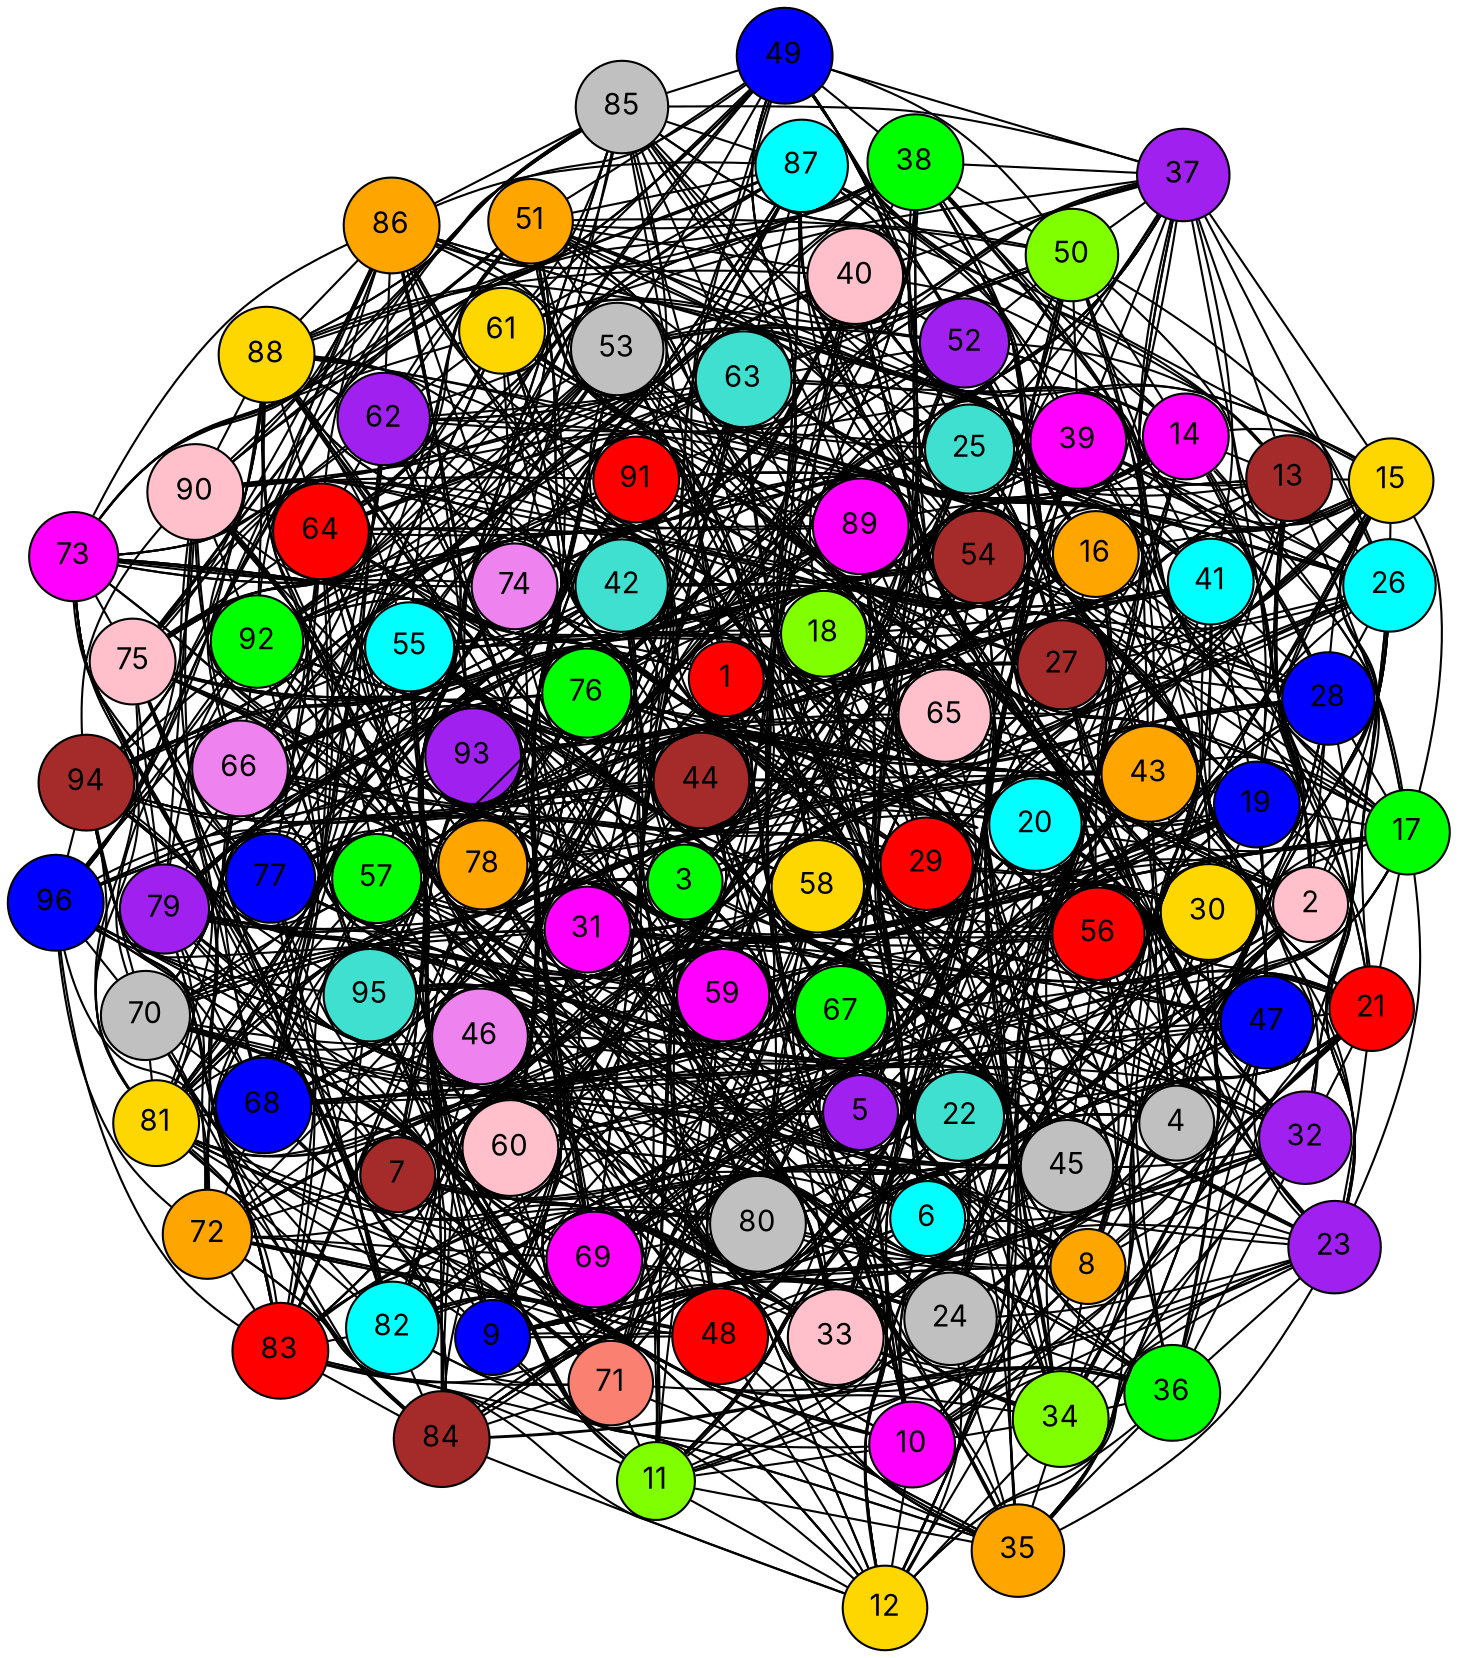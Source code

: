 graph G {
  layout=neato;
  overlap=false;
  splines=true;
  node [shape=circle, style=filled, fontname=Inter];
  1 [label="1", fillcolor="red", tooltip="v1 color 0"];
  2 [label="2", fillcolor="pink", tooltip="v2 color 9"];
  3 [label="3", fillcolor="green", tooltip="v3 color 1"];
  4 [label="4", fillcolor="gray", tooltip="v4 color 10"];
  5 [label="5", fillcolor="purple", tooltip="v5 color 7"];
  6 [label="6", fillcolor="cyan", tooltip="v6 color 4"];
  7 [label="7", fillcolor="brown", tooltip="v7 color 8"];
  8 [label="8", fillcolor="orange", tooltip="v8 color 6"];
  9 [label="9", fillcolor="blue", tooltip="v9 color 2"];
  10 [label="10", fillcolor="magenta", tooltip="v10 color 5"];
  11 [label="11", fillcolor="chartreuse", tooltip="v11 color 13"];
  12 [label="12", fillcolor="gold", tooltip="v12 color 3"];
  13 [label="13", fillcolor="brown", tooltip="v13 color 8"];
  14 [label="14", fillcolor="magenta", tooltip="v14 color 5"];
  15 [label="15", fillcolor="gold", tooltip="v15 color 3"];
  16 [label="16", fillcolor="orange", tooltip="v16 color 6"];
  17 [label="17", fillcolor="green", tooltip="v17 color 1"];
  18 [label="18", fillcolor="chartreuse", tooltip="v18 color 13"];
  19 [label="19", fillcolor="blue", tooltip="v19 color 2"];
  20 [label="20", fillcolor="cyan", tooltip="v20 color 4"];
  21 [label="21", fillcolor="red", tooltip="v21 color 0"];
  22 [label="22", fillcolor="turquoise", tooltip="v22 color 11"];
  23 [label="23", fillcolor="purple", tooltip="v23 color 7"];
  24 [label="24", fillcolor="gray", tooltip="v24 color 10"];
  25 [label="25", fillcolor="turquoise", tooltip="v25 color 11"];
  26 [label="26", fillcolor="cyan", tooltip="v26 color 4"];
  27 [label="27", fillcolor="brown", tooltip="v27 color 8"];
  28 [label="28", fillcolor="blue", tooltip="v28 color 2"];
  29 [label="29", fillcolor="red", tooltip="v29 color 0"];
  30 [label="30", fillcolor="gold", tooltip="v30 color 3"];
  31 [label="31", fillcolor="magenta", tooltip="v31 color 5"];
  32 [label="32", fillcolor="purple", tooltip="v32 color 7"];
  33 [label="33", fillcolor="pink", tooltip="v33 color 9"];
  34 [label="34", fillcolor="chartreuse", tooltip="v34 color 13"];
  35 [label="35", fillcolor="orange", tooltip="v35 color 6"];
  36 [label="36", fillcolor="green", tooltip="v36 color 1"];
  37 [label="37", fillcolor="purple", tooltip="v37 color 7"];
  38 [label="38", fillcolor="green", tooltip="v38 color 1"];
  39 [label="39", fillcolor="magenta", tooltip="v39 color 5"];
  40 [label="40", fillcolor="pink", tooltip="v40 color 9"];
  41 [label="41", fillcolor="cyan", tooltip="v41 color 4"];
  42 [label="42", fillcolor="turquoise", tooltip="v42 color 11"];
  43 [label="43", fillcolor="orange", tooltip="v43 color 6"];
  44 [label="44", fillcolor="brown", tooltip="v44 color 8"];
  45 [label="45", fillcolor="gray", tooltip="v45 color 10"];
  46 [label="46", fillcolor="violet", tooltip="v46 color 12"];
  47 [label="47", fillcolor="blue", tooltip="v47 color 2"];
  48 [label="48", fillcolor="red", tooltip="v48 color 0"];
  49 [label="49", fillcolor="blue", tooltip="v49 color 2"];
  50 [label="50", fillcolor="chartreuse", tooltip="v50 color 13"];
  51 [label="51", fillcolor="orange", tooltip="v51 color 6"];
  52 [label="52", fillcolor="purple", tooltip="v52 color 7"];
  53 [label="53", fillcolor="gray", tooltip="v53 color 10"];
  54 [label="54", fillcolor="brown", tooltip="v54 color 8"];
  55 [label="55", fillcolor="cyan", tooltip="v55 color 4"];
  56 [label="56", fillcolor="red", tooltip="v56 color 0"];
  57 [label="57", fillcolor="green", tooltip="v57 color 1"];
  58 [label="58", fillcolor="gold", tooltip="v58 color 3"];
  59 [label="59", fillcolor="magenta", tooltip="v59 color 5"];
  60 [label="60", fillcolor="pink", tooltip="v60 color 9"];
  61 [label="61", fillcolor="gold", tooltip="v61 color 3"];
  62 [label="62", fillcolor="purple", tooltip="v62 color 7"];
  63 [label="63", fillcolor="turquoise", tooltip="v63 color 11"];
  64 [label="64", fillcolor="red", tooltip="v64 color 0"];
  65 [label="65", fillcolor="pink", tooltip="v65 color 9"];
  66 [label="66", fillcolor="violet", tooltip="v66 color 12"];
  67 [label="67", fillcolor="green", tooltip="v67 color 1"];
  68 [label="68", fillcolor="blue", tooltip="v68 color 2"];
  69 [label="69", fillcolor="magenta", tooltip="v69 color 5"];
  70 [label="70", fillcolor="gray", tooltip="v70 color 10"];
  71 [label="71", fillcolor="salmon", tooltip="v71 color 14"];
  72 [label="72", fillcolor="orange", tooltip="v72 color 6"];
  73 [label="73", fillcolor="magenta", tooltip="v73 color 5"];
  74 [label="74", fillcolor="violet", tooltip="v74 color 12"];
  75 [label="75", fillcolor="pink", tooltip="v75 color 9"];
  76 [label="76", fillcolor="green", tooltip="v76 color 1"];
  77 [label="77", fillcolor="blue", tooltip="v77 color 2"];
  78 [label="78", fillcolor="orange", tooltip="v78 color 6"];
  79 [label="79", fillcolor="purple", tooltip="v79 color 7"];
  80 [label="80", fillcolor="gray", tooltip="v80 color 10"];
  81 [label="81", fillcolor="gold", tooltip="v81 color 3"];
  82 [label="82", fillcolor="cyan", tooltip="v82 color 4"];
  83 [label="83", fillcolor="red", tooltip="v83 color 0"];
  84 [label="84", fillcolor="brown", tooltip="v84 color 8"];
  85 [label="85", fillcolor="gray", tooltip="v85 color 10"];
  86 [label="86", fillcolor="orange", tooltip="v86 color 6"];
  87 [label="87", fillcolor="cyan", tooltip="v87 color 4"];
  88 [label="88", fillcolor="gold", tooltip="v88 color 3"];
  89 [label="89", fillcolor="magenta", tooltip="v89 color 5"];
  90 [label="90", fillcolor="pink", tooltip="v90 color 9"];
  91 [label="91", fillcolor="red", tooltip="v91 color 0"];
  92 [label="92", fillcolor="green", tooltip="v92 color 1"];
  93 [label="93", fillcolor="purple", tooltip="v93 color 7"];
  94 [label="94", fillcolor="brown", tooltip="v94 color 8"];
  95 [label="95", fillcolor="turquoise", tooltip="v95 color 11"];
  96 [label="96", fillcolor="blue", tooltip="v96 color 2"];
  1 -- 2;
  1 -- 3;
  1 -- 4;
  1 -- 5;
  1 -- 6;
  1 -- 7;
  1 -- 8;
  1 -- 9;
  1 -- 10;
  1 -- 11;
  1 -- 12;
  1 -- 13;
  1 -- 14;
  1 -- 25;
  1 -- 27;
  1 -- 37;
  1 -- 40;
  1 -- 49;
  1 -- 53;
  1 -- 61;
  1 -- 66;
  1 -- 73;
  1 -- 79;
  1 -- 85;
  1 -- 92;
  2 -- 3;
  2 -- 4;
  2 -- 5;
  2 -- 6;
  2 -- 7;
  2 -- 8;
  2 -- 9;
  2 -- 10;
  2 -- 11;
  2 -- 12;
  2 -- 13;
  2 -- 14;
  2 -- 15;
  2 -- 26;
  2 -- 28;
  2 -- 38;
  2 -- 41;
  2 -- 50;
  2 -- 54;
  2 -- 62;
  2 -- 67;
  2 -- 74;
  2 -- 80;
  2 -- 86;
  2 -- 93;
  3 -- 4;
  3 -- 5;
  3 -- 6;
  3 -- 7;
  3 -- 8;
  3 -- 9;
  3 -- 10;
  3 -- 11;
  3 -- 12;
  3 -- 14;
  3 -- 15;
  3 -- 16;
  3 -- 25;
  3 -- 27;
  3 -- 29;
  3 -- 39;
  3 -- 42;
  3 -- 51;
  3 -- 55;
  3 -- 63;
  3 -- 68;
  3 -- 75;
  3 -- 81;
  3 -- 87;
  3 -- 94;
  4 -- 5;
  4 -- 6;
  4 -- 7;
  4 -- 8;
  4 -- 9;
  4 -- 10;
  4 -- 11;
  4 -- 12;
  4 -- 15;
  4 -- 16;
  4 -- 17;
  4 -- 26;
  4 -- 28;
  4 -- 30;
  4 -- 37;
  4 -- 40;
  4 -- 43;
  4 -- 52;
  4 -- 56;
  4 -- 64;
  4 -- 69;
  4 -- 76;
  4 -- 82;
  4 -- 88;
  4 -- 95;
  5 -- 6;
  5 -- 7;
  5 -- 8;
  5 -- 9;
  5 -- 10;
  5 -- 11;
  5 -- 12;
  5 -- 16;
  5 -- 17;
  5 -- 18;
  5 -- 27;
  5 -- 29;
  5 -- 31;
  5 -- 38;
  5 -- 41;
  5 -- 44;
  5 -- 49;
  5 -- 53;
  5 -- 57;
  5 -- 65;
  5 -- 70;
  5 -- 77;
  5 -- 83;
  5 -- 89;
  5 -- 96;
  6 -- 7;
  6 -- 8;
  6 -- 9;
  6 -- 10;
  6 -- 11;
  6 -- 12;
  6 -- 17;
  6 -- 18;
  6 -- 19;
  6 -- 28;
  6 -- 30;
  6 -- 32;
  6 -- 39;
  6 -- 42;
  6 -- 45;
  6 -- 50;
  6 -- 54;
  6 -- 58;
  6 -- 61;
  6 -- 66;
  6 -- 71;
  6 -- 78;
  6 -- 84;
  6 -- 90;
  7 -- 8;
  7 -- 9;
  7 -- 10;
  7 -- 11;
  7 -- 12;
  7 -- 18;
  7 -- 19;
  7 -- 20;
  7 -- 29;
  7 -- 31;
  7 -- 33;
  7 -- 40;
  7 -- 43;
  7 -- 46;
  7 -- 51;
  7 -- 55;
  7 -- 59;
  7 -- 62;
  7 -- 67;
  7 -- 72;
  7 -- 73;
  7 -- 79;
  7 -- 91;
  8 -- 9;
  8 -- 10;
  8 -- 11;
  8 -- 12;
  8 -- 19;
  8 -- 20;
  8 -- 21;
  8 -- 30;
  8 -- 32;
  8 -- 34;
  8 -- 41;
  8 -- 44;
  8 -- 47;
  8 -- 52;
  8 -- 56;
  8 -- 60;
  8 -- 63;
  8 -- 68;
  8 -- 74;
  8 -- 80;
  8 -- 85;
  8 -- 92;
  9 -- 10;
  9 -- 11;
  9 -- 12;
  9 -- 20;
  9 -- 21;
  9 -- 22;
  9 -- 31;
  9 -- 33;
  9 -- 35;
  9 -- 42;
  9 -- 45;
  9 -- 48;
  9 -- 53;
  9 -- 57;
  9 -- 64;
  9 -- 69;
  9 -- 75;
  9 -- 81;
  9 -- 86;
  9 -- 93;
  10 -- 11;
  10 -- 12;
  10 -- 21;
  10 -- 22;
  10 -- 23;
  10 -- 32;
  10 -- 34;
  10 -- 36;
  10 -- 43;
  10 -- 46;
  10 -- 54;
  10 -- 58;
  10 -- 65;
  10 -- 70;
  10 -- 76;
  10 -- 82;
  10 -- 87;
  10 -- 94;
  11 -- 12;
  11 -- 22;
  11 -- 23;
  11 -- 24;
  11 -- 33;
  11 -- 35;
  11 -- 44;
  11 -- 47;
  11 -- 55;
  11 -- 59;
  11 -- 66;
  11 -- 71;
  11 -- 77;
  11 -- 83;
  11 -- 88;
  11 -- 95;
  12 -- 23;
  12 -- 24;
  12 -- 34;
  12 -- 36;
  12 -- 45;
  12 -- 48;
  12 -- 56;
  12 -- 60;
  12 -- 67;
  12 -- 72;
  12 -- 78;
  12 -- 84;
  12 -- 89;
  12 -- 96;
  13 -- 14;
  13 -- 15;
  13 -- 16;
  13 -- 17;
  13 -- 18;
  13 -- 19;
  13 -- 20;
  13 -- 21;
  13 -- 22;
  13 -- 23;
  13 -- 24;
  13 -- 25;
  13 -- 26;
  13 -- 37;
  13 -- 39;
  13 -- 49;
  13 -- 52;
  13 -- 61;
  13 -- 65;
  13 -- 73;
  13 -- 78;
  13 -- 85;
  13 -- 91;
  14 -- 15;
  14 -- 16;
  14 -- 17;
  14 -- 18;
  14 -- 19;
  14 -- 20;
  14 -- 21;
  14 -- 22;
  14 -- 23;
  14 -- 24;
  14 -- 25;
  14 -- 26;
  14 -- 27;
  14 -- 38;
  14 -- 40;
  14 -- 50;
  14 -- 53;
  14 -- 62;
  14 -- 66;
  14 -- 74;
  14 -- 79;
  14 -- 86;
  14 -- 92;
  15 -- 16;
  15 -- 17;
  15 -- 18;
  15 -- 19;
  15 -- 20;
  15 -- 21;
  15 -- 22;
  15 -- 23;
  15 -- 24;
  15 -- 26;
  15 -- 27;
  15 -- 28;
  15 -- 37;
  15 -- 39;
  15 -- 41;
  15 -- 51;
  15 -- 54;
  15 -- 63;
  15 -- 67;
  15 -- 75;
  15 -- 80;
  15 -- 87;
  15 -- 93;
  16 -- 17;
  16 -- 18;
  16 -- 19;
  16 -- 20;
  16 -- 21;
  16 -- 22;
  16 -- 23;
  16 -- 24;
  16 -- 27;
  16 -- 28;
  16 -- 29;
  16 -- 38;
  16 -- 40;
  16 -- 42;
  16 -- 49;
  16 -- 52;
  16 -- 55;
  16 -- 64;
  16 -- 68;
  16 -- 76;
  16 -- 81;
  16 -- 88;
  16 -- 94;
  17 -- 18;
  17 -- 19;
  17 -- 20;
  17 -- 21;
  17 -- 22;
  17 -- 23;
  17 -- 24;
  17 -- 28;
  17 -- 29;
  17 -- 30;
  17 -- 39;
  17 -- 41;
  17 -- 43;
  17 -- 50;
  17 -- 53;
  17 -- 56;
  17 -- 61;
  17 -- 65;
  17 -- 69;
  17 -- 77;
  17 -- 82;
  17 -- 89;
  17 -- 95;
  18 -- 19;
  18 -- 20;
  18 -- 21;
  18 -- 22;
  18 -- 23;
  18 -- 24;
  18 -- 29;
  18 -- 30;
  18 -- 31;
  18 -- 40;
  18 -- 42;
  18 -- 44;
  18 -- 51;
  18 -- 54;
  18 -- 57;
  18 -- 62;
  18 -- 66;
  18 -- 70;
  18 -- 73;
  18 -- 78;
  18 -- 83;
  18 -- 90;
  18 -- 96;
  19 -- 20;
  19 -- 21;
  19 -- 22;
  19 -- 23;
  19 -- 24;
  19 -- 30;
  19 -- 31;
  19 -- 32;
  19 -- 41;
  19 -- 43;
  19 -- 45;
  19 -- 52;
  19 -- 55;
  19 -- 58;
  19 -- 63;
  19 -- 67;
  19 -- 71;
  19 -- 74;
  19 -- 79;
  19 -- 84;
  19 -- 85;
  19 -- 91;
  20 -- 21;
  20 -- 22;
  20 -- 23;
  20 -- 24;
  20 -- 31;
  20 -- 32;
  20 -- 33;
  20 -- 42;
  20 -- 44;
  20 -- 46;
  20 -- 53;
  20 -- 56;
  20 -- 59;
  20 -- 64;
  20 -- 68;
  20 -- 72;
  20 -- 75;
  20 -- 80;
  20 -- 86;
  20 -- 92;
  21 -- 22;
  21 -- 23;
  21 -- 24;
  21 -- 32;
  21 -- 33;
  21 -- 34;
  21 -- 43;
  21 -- 45;
  21 -- 47;
  21 -- 54;
  21 -- 57;
  21 -- 60;
  21 -- 65;
  21 -- 69;
  21 -- 76;
  21 -- 81;
  21 -- 87;
  21 -- 93;
  22 -- 23;
  22 -- 24;
  22 -- 33;
  22 -- 34;
  22 -- 35;
  22 -- 44;
  22 -- 46;
  22 -- 48;
  22 -- 55;
  22 -- 58;
  22 -- 66;
  22 -- 70;
  22 -- 77;
  22 -- 82;
  22 -- 88;
  22 -- 94;
  23 -- 24;
  23 -- 34;
  23 -- 35;
  23 -- 36;
  23 -- 45;
  23 -- 47;
  23 -- 56;
  23 -- 59;
  23 -- 67;
  23 -- 71;
  23 -- 78;
  23 -- 83;
  23 -- 89;
  23 -- 95;
  24 -- 35;
  24 -- 36;
  24 -- 46;
  24 -- 48;
  24 -- 57;
  24 -- 60;
  24 -- 68;
  24 -- 72;
  24 -- 79;
  24 -- 84;
  24 -- 90;
  24 -- 96;
  25 -- 26;
  25 -- 27;
  25 -- 28;
  25 -- 29;
  25 -- 30;
  25 -- 31;
  25 -- 32;
  25 -- 33;
  25 -- 34;
  25 -- 35;
  25 -- 36;
  25 -- 37;
  25 -- 38;
  25 -- 49;
  25 -- 51;
  25 -- 61;
  25 -- 64;
  25 -- 73;
  25 -- 77;
  25 -- 85;
  25 -- 90;
  26 -- 27;
  26 -- 28;
  26 -- 29;
  26 -- 30;
  26 -- 31;
  26 -- 32;
  26 -- 33;
  26 -- 34;
  26 -- 35;
  26 -- 36;
  26 -- 37;
  26 -- 38;
  26 -- 39;
  26 -- 50;
  26 -- 52;
  26 -- 62;
  26 -- 65;
  26 -- 74;
  26 -- 78;
  26 -- 86;
  26 -- 91;
  27 -- 28;
  27 -- 29;
  27 -- 30;
  27 -- 31;
  27 -- 32;
  27 -- 33;
  27 -- 34;
  27 -- 35;
  27 -- 36;
  27 -- 38;
  27 -- 39;
  27 -- 40;
  27 -- 49;
  27 -- 51;
  27 -- 53;
  27 -- 63;
  27 -- 66;
  27 -- 75;
  27 -- 79;
  27 -- 87;
  27 -- 92;
  28 -- 29;
  28 -- 30;
  28 -- 31;
  28 -- 32;
  28 -- 33;
  28 -- 34;
  28 -- 35;
  28 -- 36;
  28 -- 39;
  28 -- 40;
  28 -- 41;
  28 -- 50;
  28 -- 52;
  28 -- 54;
  28 -- 61;
  28 -- 64;
  28 -- 67;
  28 -- 76;
  28 -- 80;
  28 -- 88;
  28 -- 93;
  29 -- 30;
  29 -- 31;
  29 -- 32;
  29 -- 33;
  29 -- 34;
  29 -- 35;
  29 -- 36;
  29 -- 40;
  29 -- 41;
  29 -- 42;
  29 -- 51;
  29 -- 53;
  29 -- 55;
  29 -- 62;
  29 -- 65;
  29 -- 68;
  29 -- 73;
  29 -- 77;
  29 -- 81;
  29 -- 89;
  29 -- 94;
  30 -- 31;
  30 -- 32;
  30 -- 33;
  30 -- 34;
  30 -- 35;
  30 -- 36;
  30 -- 41;
  30 -- 42;
  30 -- 43;
  30 -- 52;
  30 -- 54;
  30 -- 56;
  30 -- 63;
  30 -- 66;
  30 -- 69;
  30 -- 74;
  30 -- 78;
  30 -- 82;
  30 -- 85;
  30 -- 90;
  30 -- 95;
  31 -- 32;
  31 -- 33;
  31 -- 34;
  31 -- 35;
  31 -- 36;
  31 -- 42;
  31 -- 43;
  31 -- 44;
  31 -- 53;
  31 -- 55;
  31 -- 57;
  31 -- 64;
  31 -- 67;
  31 -- 70;
  31 -- 75;
  31 -- 79;
  31 -- 83;
  31 -- 86;
  31 -- 91;
  31 -- 96;
  32 -- 33;
  32 -- 34;
  32 -- 35;
  32 -- 36;
  32 -- 43;
  32 -- 44;
  32 -- 45;
  32 -- 54;
  32 -- 56;
  32 -- 58;
  32 -- 65;
  32 -- 68;
  32 -- 71;
  32 -- 76;
  32 -- 80;
  32 -- 84;
  32 -- 87;
  32 -- 92;
  33 -- 34;
  33 -- 35;
  33 -- 36;
  33 -- 44;
  33 -- 45;
  33 -- 46;
  33 -- 55;
  33 -- 57;
  33 -- 59;
  33 -- 66;
  33 -- 69;
  33 -- 72;
  33 -- 77;
  33 -- 81;
  33 -- 88;
  33 -- 93;
  34 -- 35;
  34 -- 36;
  34 -- 45;
  34 -- 46;
  34 -- 47;
  34 -- 56;
  34 -- 58;
  34 -- 60;
  34 -- 67;
  34 -- 70;
  34 -- 78;
  34 -- 82;
  34 -- 89;
  34 -- 94;
  35 -- 36;
  35 -- 46;
  35 -- 47;
  35 -- 48;
  35 -- 57;
  35 -- 59;
  35 -- 68;
  35 -- 71;
  35 -- 79;
  35 -- 83;
  35 -- 90;
  35 -- 95;
  36 -- 47;
  36 -- 48;
  36 -- 58;
  36 -- 60;
  36 -- 69;
  36 -- 72;
  36 -- 80;
  36 -- 84;
  36 -- 91;
  36 -- 96;
  37 -- 38;
  37 -- 39;
  37 -- 40;
  37 -- 41;
  37 -- 42;
  37 -- 43;
  37 -- 44;
  37 -- 45;
  37 -- 46;
  37 -- 47;
  37 -- 48;
  37 -- 49;
  37 -- 50;
  37 -- 61;
  37 -- 63;
  37 -- 73;
  37 -- 76;
  37 -- 85;
  37 -- 89;
  38 -- 39;
  38 -- 40;
  38 -- 41;
  38 -- 42;
  38 -- 43;
  38 -- 44;
  38 -- 45;
  38 -- 46;
  38 -- 47;
  38 -- 48;
  38 -- 49;
  38 -- 50;
  38 -- 51;
  38 -- 62;
  38 -- 64;
  38 -- 74;
  38 -- 77;
  38 -- 86;
  38 -- 90;
  39 -- 40;
  39 -- 41;
  39 -- 42;
  39 -- 43;
  39 -- 44;
  39 -- 45;
  39 -- 46;
  39 -- 47;
  39 -- 48;
  39 -- 50;
  39 -- 51;
  39 -- 52;
  39 -- 61;
  39 -- 63;
  39 -- 65;
  39 -- 75;
  39 -- 78;
  39 -- 87;
  39 -- 91;
  40 -- 41;
  40 -- 42;
  40 -- 43;
  40 -- 44;
  40 -- 45;
  40 -- 46;
  40 -- 47;
  40 -- 48;
  40 -- 51;
  40 -- 52;
  40 -- 53;
  40 -- 62;
  40 -- 64;
  40 -- 66;
  40 -- 73;
  40 -- 76;
  40 -- 79;
  40 -- 88;
  40 -- 92;
  41 -- 42;
  41 -- 43;
  41 -- 44;
  41 -- 45;
  41 -- 46;
  41 -- 47;
  41 -- 48;
  41 -- 52;
  41 -- 53;
  41 -- 54;
  41 -- 63;
  41 -- 65;
  41 -- 67;
  41 -- 74;
  41 -- 77;
  41 -- 80;
  41 -- 85;
  41 -- 89;
  41 -- 93;
  42 -- 43;
  42 -- 44;
  42 -- 45;
  42 -- 46;
  42 -- 47;
  42 -- 48;
  42 -- 53;
  42 -- 54;
  42 -- 55;
  42 -- 64;
  42 -- 66;
  42 -- 68;
  42 -- 75;
  42 -- 78;
  42 -- 81;
  42 -- 86;
  42 -- 90;
  42 -- 94;
  43 -- 44;
  43 -- 45;
  43 -- 46;
  43 -- 47;
  43 -- 48;
  43 -- 54;
  43 -- 55;
  43 -- 56;
  43 -- 65;
  43 -- 67;
  43 -- 69;
  43 -- 76;
  43 -- 79;
  43 -- 82;
  43 -- 87;
  43 -- 91;
  43 -- 95;
  44 -- 45;
  44 -- 46;
  44 -- 47;
  44 -- 48;
  44 -- 55;
  44 -- 56;
  44 -- 57;
  44 -- 66;
  44 -- 68;
  44 -- 70;
  44 -- 77;
  44 -- 80;
  44 -- 83;
  44 -- 88;
  44 -- 92;
  44 -- 96;
  45 -- 46;
  45 -- 47;
  45 -- 48;
  45 -- 56;
  45 -- 57;
  45 -- 58;
  45 -- 67;
  45 -- 69;
  45 -- 71;
  45 -- 78;
  45 -- 81;
  45 -- 84;
  45 -- 89;
  45 -- 93;
  46 -- 47;
  46 -- 48;
  46 -- 57;
  46 -- 58;
  46 -- 59;
  46 -- 68;
  46 -- 70;
  46 -- 72;
  46 -- 79;
  46 -- 82;
  46 -- 90;
  46 -- 94;
  47 -- 48;
  47 -- 58;
  47 -- 59;
  47 -- 60;
  47 -- 69;
  47 -- 71;
  47 -- 80;
  47 -- 83;
  47 -- 91;
  47 -- 95;
  48 -- 59;
  48 -- 60;
  48 -- 70;
  48 -- 72;
  48 -- 81;
  48 -- 84;
  48 -- 92;
  48 -- 96;
  49 -- 50;
  49 -- 51;
  49 -- 52;
  49 -- 53;
  49 -- 54;
  49 -- 55;
  49 -- 56;
  49 -- 57;
  49 -- 58;
  49 -- 59;
  49 -- 60;
  49 -- 61;
  49 -- 62;
  49 -- 73;
  49 -- 75;
  49 -- 85;
  49 -- 88;
  50 -- 51;
  50 -- 52;
  50 -- 53;
  50 -- 54;
  50 -- 55;
  50 -- 56;
  50 -- 57;
  50 -- 58;
  50 -- 59;
  50 -- 60;
  50 -- 61;
  50 -- 62;
  50 -- 63;
  50 -- 74;
  50 -- 76;
  50 -- 86;
  50 -- 89;
  51 -- 52;
  51 -- 53;
  51 -- 54;
  51 -- 55;
  51 -- 56;
  51 -- 57;
  51 -- 58;
  51 -- 59;
  51 -- 60;
  51 -- 62;
  51 -- 63;
  51 -- 64;
  51 -- 73;
  51 -- 75;
  51 -- 77;
  51 -- 87;
  51 -- 90;
  52 -- 53;
  52 -- 54;
  52 -- 55;
  52 -- 56;
  52 -- 57;
  52 -- 58;
  52 -- 59;
  52 -- 60;
  52 -- 63;
  52 -- 64;
  52 -- 65;
  52 -- 74;
  52 -- 76;
  52 -- 78;
  52 -- 85;
  52 -- 88;
  52 -- 91;
  53 -- 54;
  53 -- 55;
  53 -- 56;
  53 -- 57;
  53 -- 58;
  53 -- 59;
  53 -- 60;
  53 -- 64;
  53 -- 65;
  53 -- 66;
  53 -- 75;
  53 -- 77;
  53 -- 79;
  53 -- 86;
  53 -- 89;
  53 -- 92;
  54 -- 55;
  54 -- 56;
  54 -- 57;
  54 -- 58;
  54 -- 59;
  54 -- 60;
  54 -- 65;
  54 -- 66;
  54 -- 67;
  54 -- 76;
  54 -- 78;
  54 -- 80;
  54 -- 87;
  54 -- 90;
  54 -- 93;
  55 -- 56;
  55 -- 57;
  55 -- 58;
  55 -- 59;
  55 -- 60;
  55 -- 66;
  55 -- 67;
  55 -- 68;
  55 -- 77;
  55 -- 79;
  55 -- 81;
  55 -- 88;
  55 -- 91;
  55 -- 94;
  56 -- 57;
  56 -- 58;
  56 -- 59;
  56 -- 60;
  56 -- 67;
  56 -- 68;
  56 -- 69;
  56 -- 78;
  56 -- 80;
  56 -- 82;
  56 -- 89;
  56 -- 92;
  56 -- 95;
  57 -- 58;
  57 -- 59;
  57 -- 60;
  57 -- 68;
  57 -- 69;
  57 -- 70;
  57 -- 79;
  57 -- 81;
  57 -- 83;
  57 -- 90;
  57 -- 93;
  57 -- 96;
  58 -- 59;
  58 -- 60;
  58 -- 69;
  58 -- 70;
  58 -- 71;
  58 -- 80;
  58 -- 82;
  58 -- 84;
  58 -- 91;
  58 -- 94;
  59 -- 60;
  59 -- 70;
  59 -- 71;
  59 -- 72;
  59 -- 81;
  59 -- 83;
  59 -- 92;
  59 -- 95;
  60 -- 71;
  60 -- 72;
  60 -- 82;
  60 -- 84;
  60 -- 93;
  60 -- 96;
  61 -- 62;
  61 -- 63;
  61 -- 64;
  61 -- 65;
  61 -- 66;
  61 -- 67;
  61 -- 68;
  61 -- 69;
  61 -- 70;
  61 -- 71;
  61 -- 72;
  61 -- 73;
  61 -- 74;
  61 -- 85;
  61 -- 87;
  62 -- 63;
  62 -- 64;
  62 -- 65;
  62 -- 66;
  62 -- 67;
  62 -- 68;
  62 -- 69;
  62 -- 70;
  62 -- 71;
  62 -- 72;
  62 -- 73;
  62 -- 74;
  62 -- 75;
  62 -- 86;
  62 -- 88;
  63 -- 64;
  63 -- 65;
  63 -- 66;
  63 -- 67;
  63 -- 68;
  63 -- 69;
  63 -- 70;
  63 -- 71;
  63 -- 72;
  63 -- 74;
  63 -- 75;
  63 -- 76;
  63 -- 85;
  63 -- 87;
  63 -- 89;
  64 -- 65;
  64 -- 66;
  64 -- 67;
  64 -- 68;
  64 -- 69;
  64 -- 70;
  64 -- 71;
  64 -- 72;
  64 -- 75;
  64 -- 76;
  64 -- 77;
  64 -- 86;
  64 -- 88;
  64 -- 90;
  65 -- 66;
  65 -- 67;
  65 -- 68;
  65 -- 69;
  65 -- 70;
  65 -- 71;
  65 -- 72;
  65 -- 76;
  65 -- 77;
  65 -- 78;
  65 -- 87;
  65 -- 89;
  65 -- 91;
  66 -- 67;
  66 -- 68;
  66 -- 69;
  66 -- 70;
  66 -- 71;
  66 -- 72;
  66 -- 77;
  66 -- 78;
  66 -- 79;
  66 -- 88;
  66 -- 90;
  66 -- 92;
  67 -- 68;
  67 -- 69;
  67 -- 70;
  67 -- 71;
  67 -- 72;
  67 -- 78;
  67 -- 79;
  67 -- 80;
  67 -- 89;
  67 -- 91;
  67 -- 93;
  68 -- 69;
  68 -- 70;
  68 -- 71;
  68 -- 72;
  68 -- 79;
  68 -- 80;
  68 -- 81;
  68 -- 90;
  68 -- 92;
  68 -- 94;
  69 -- 70;
  69 -- 71;
  69 -- 72;
  69 -- 80;
  69 -- 81;
  69 -- 82;
  69 -- 91;
  69 -- 93;
  69 -- 95;
  70 -- 71;
  70 -- 72;
  70 -- 81;
  70 -- 82;
  70 -- 83;
  70 -- 92;
  70 -- 94;
  70 -- 96;
  71 -- 72;
  71 -- 82;
  71 -- 83;
  71 -- 84;
  71 -- 93;
  71 -- 95;
  72 -- 83;
  72 -- 84;
  72 -- 94;
  72 -- 96;
  73 -- 74;
  73 -- 75;
  73 -- 76;
  73 -- 77;
  73 -- 78;
  73 -- 79;
  73 -- 80;
  73 -- 81;
  73 -- 82;
  73 -- 83;
  73 -- 84;
  73 -- 85;
  73 -- 86;
  74 -- 75;
  74 -- 76;
  74 -- 77;
  74 -- 78;
  74 -- 79;
  74 -- 80;
  74 -- 81;
  74 -- 82;
  74 -- 83;
  74 -- 84;
  74 -- 85;
  74 -- 86;
  74 -- 87;
  75 -- 76;
  75 -- 77;
  75 -- 78;
  75 -- 79;
  75 -- 80;
  75 -- 81;
  75 -- 82;
  75 -- 83;
  75 -- 84;
  75 -- 86;
  75 -- 87;
  75 -- 88;
  76 -- 77;
  76 -- 78;
  76 -- 79;
  76 -- 80;
  76 -- 81;
  76 -- 82;
  76 -- 83;
  76 -- 84;
  76 -- 87;
  76 -- 88;
  76 -- 89;
  77 -- 78;
  77 -- 79;
  77 -- 80;
  77 -- 81;
  77 -- 82;
  77 -- 83;
  77 -- 84;
  77 -- 88;
  77 -- 89;
  77 -- 90;
  78 -- 79;
  78 -- 80;
  78 -- 81;
  78 -- 82;
  78 -- 83;
  78 -- 84;
  78 -- 89;
  78 -- 90;
  78 -- 91;
  79 -- 80;
  79 -- 81;
  79 -- 82;
  79 -- 83;
  79 -- 84;
  79 -- 90;
  79 -- 91;
  79 -- 92;
  80 -- 81;
  80 -- 82;
  80 -- 83;
  80 -- 84;
  80 -- 91;
  80 -- 92;
  80 -- 93;
  81 -- 82;
  81 -- 83;
  81 -- 84;
  81 -- 92;
  81 -- 93;
  81 -- 94;
  82 -- 83;
  82 -- 84;
  82 -- 93;
  82 -- 94;
  82 -- 95;
  83 -- 84;
  83 -- 94;
  83 -- 95;
  83 -- 96;
  84 -- 95;
  84 -- 96;
  85 -- 86;
  85 -- 87;
  85 -- 88;
  85 -- 89;
  85 -- 90;
  85 -- 91;
  85 -- 92;
  85 -- 93;
  85 -- 94;
  85 -- 95;
  85 -- 96;
  86 -- 87;
  86 -- 88;
  86 -- 89;
  86 -- 90;
  86 -- 91;
  86 -- 92;
  86 -- 93;
  86 -- 94;
  86 -- 95;
  86 -- 96;
  87 -- 88;
  87 -- 89;
  87 -- 90;
  87 -- 91;
  87 -- 92;
  87 -- 93;
  87 -- 94;
  87 -- 95;
  87 -- 96;
  88 -- 89;
  88 -- 90;
  88 -- 91;
  88 -- 92;
  88 -- 93;
  88 -- 94;
  88 -- 95;
  88 -- 96;
  89 -- 90;
  89 -- 91;
  89 -- 92;
  89 -- 93;
  89 -- 94;
  89 -- 95;
  89 -- 96;
  90 -- 91;
  90 -- 92;
  90 -- 93;
  90 -- 94;
  90 -- 95;
  90 -- 96;
  91 -- 92;
  91 -- 93;
  91 -- 94;
  91 -- 95;
  91 -- 96;
  92 -- 93;
  92 -- 94;
  92 -- 95;
  92 -- 96;
  93 -- 94;
  93 -- 95;
  93 -- 96;
  94 -- 95;
  94 -- 96;
  95 -- 96;
}
